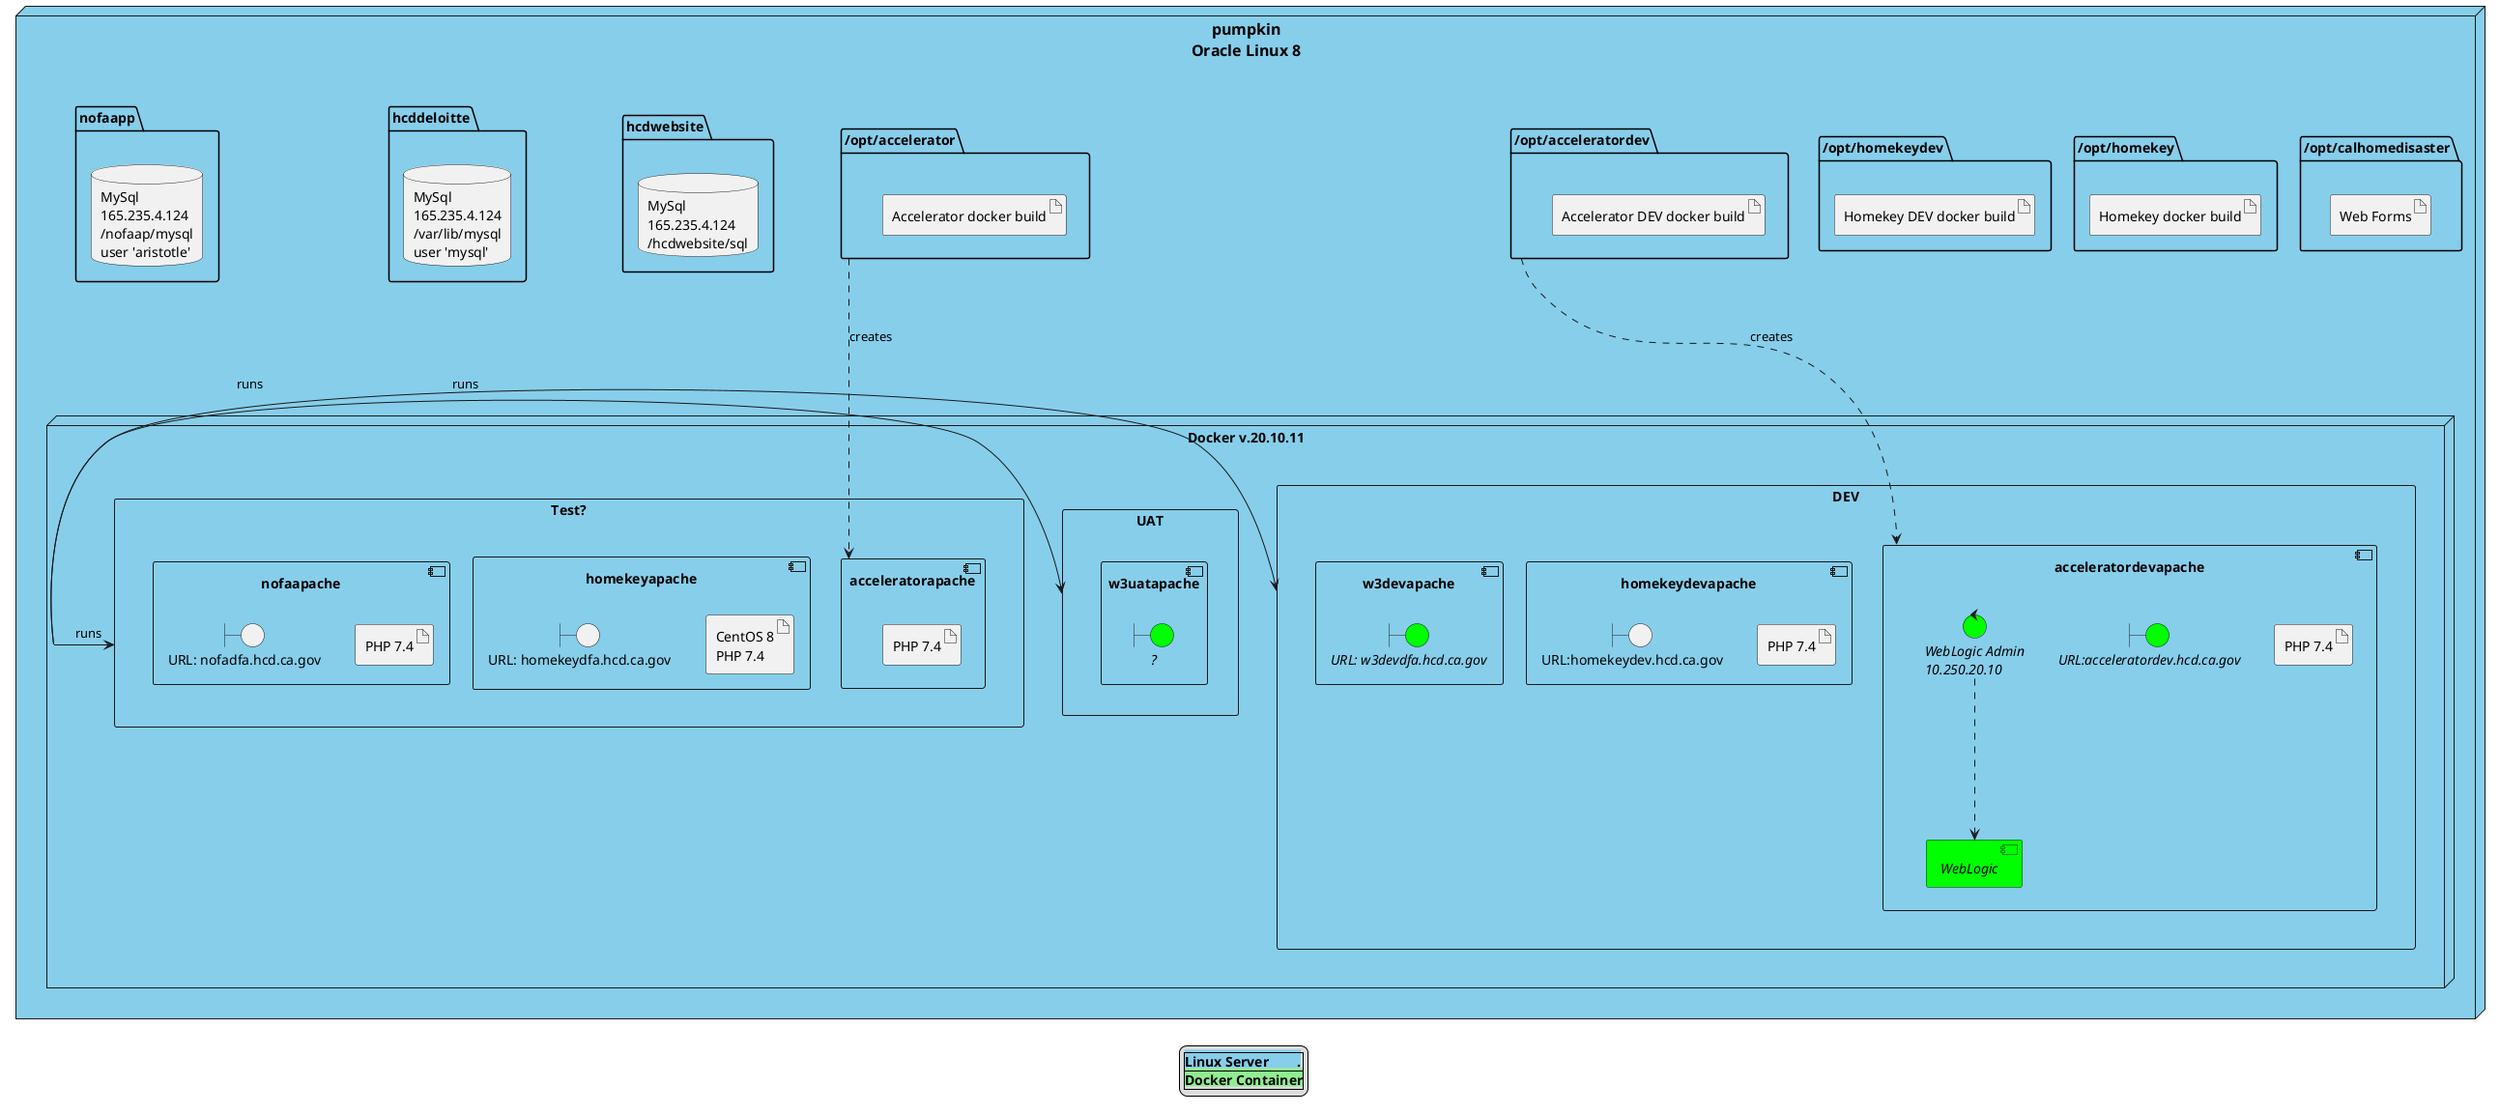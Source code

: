 @startuml "Docker Containers on pumpkin"
'!theme sketchy-outline
hide stereotype

'skinparam linetype ortho

<style>
  ' Styles to apply to components to indicate something of note:
  ' in-scope (<<i>>)
  .i {
    BackgroundColor SkyBlue
    FontStyle bold
    FontSize 16
  }
  .dockany {
    BackgroundColor LimeGreen
    FontStyle bold
    'FontColor DarkGray
    FontSize 14
  }
 .dockproxy {
    BackgroundColor Gold
    'FontStyle italic
    'FontColor DarkGray
    FontSize 14
  }
  .dockprod {
    BackgroundColor DarkGreen
    FontStyle bold
    'FontColor DarkGray
    FontSize 14
  }

  .dockdev {
    BackgroundColor Lime
    FontStyle italic
    'FontColor DarkGray
    FontSize 14
  }

   .dockertest {
    BackgroundColor YellowGreen
    FontStyle italic
    'FontColor DarkGray
    FontSize 14
  }


}
</style>

legend
|<back:SkyBlue><b>Linux Server        .</b></back>|
|<back:LightGreen><b>Docker Container</b></back>|
endlegend

'title "HCD DEV/TEST Web/Drupal Deployment" 
   
   node "pumpkin\nOracle Linux 8" <<i>> as pumpkin8 {

  folder "/opt/calhomedisaster" as optacalhome {
      artifact "Web Forms"
      'artifact "Weblogic binaries"
      'artifact "Static html"

    }  

 folder "/opt/homekey" as opthomekey {
      artifact "Homekey docker build"
      'artifact "Weblogic binaries"
      'artifact "Static html"

    }  

    folder "/opt/homekeydev" as opthomekeydev {
      artifact "Homekey DEV docker build"
      'artifact "Weblogic binaries"
      'artifact "Static html"

    }  

   folder "/opt/acceleratordev" as optaccdev {
      artifact "Accelerator DEV docker build"
      'artifact "Weblogic binaries"
      'artifact "Static html"

    }   

   folder "/opt/accelerator" as optacc {
    
      artifact "Accelerator docker build"
      'artifact "Weblogic binaries"
      'artifact "Static html"
    }

    folder "hcdwebsite" {
      database "MySql\n165.235.4.124\n/hcdwebsite/sql" as dbhcd
    }

    folder "hcddeloitte" {
      database "MySql\n165.235.4.124\n/var/lib/mysql\nuser 'mysql'" as dbdel
    }

    folder "nofaapp" {
      database "MySql\n165.235.4.124\n/nofaap/mysql\nuser 'aristotle'" as dbnofa

    }


      node "Docker v.20.10.11" <<dockerany>> as docker { 

   


  rectangle "DEV" as boxdev {

    component  "acceleratordevapache" as dockaccdev {
      artifact "PHP 7.4" as phpaccdev
	    boundary  "URL:acceleratordev.hcd.ca.gov" <<dockdev>>
      control  "WebLogic Admin\n10.250.20.10" as boxdevwladm <<dockdev>>
      component "WebLogic" as boxdevwl <<dockdev>>
      boxdevwladm ...> boxdevwl

    } 

    component  "homekeydevapache"  {
      artifact "PHP 7.4" as phphomekeydev
	    boundary "URL:homekeydev.hcd.ca.gov"
    }

  component  "w3devapache"   {
    'artifact "PHP 7.4" as phpaccdev
	   boundary "URL: w3devdfa.hcd.ca.gov" <<dockdev>>
	   }
  }
  
 

  rectangle "UAT" as boxuat {

	  component  "w3uatapache"  {
      'artifact "PHP 7.4"
      boundary "?"  <<dockdev>>
	  }
  }

  rectangle "Test?" as boxother {
     
    component  "acceleratorapache" as dockacc   {
      boundary "?"  <<dockdev>>
      artifact "PHP 7.4" as phpacc
    }
  
    component  "homekeyapache"  {
      artifact "CentOS 8\nPHP 7.4" as confacc
      boundary "URL: homekeydfa.hcd.ca.gov"  
    }
 
    component  "nofaapache"   {
      artifact "PHP 7.4" as phpnofa
      boundary "URL: nofadfa.hcd.ca.gov"  
    }
  }
      }
   }


  docker -up-> boxdev :runs
  docker -right-> boxuat :runs
  docker -down-> boxother :runs
  optaccdev ...> dockaccdev :creates
  optacc ...> dockacc :creates
'webProxy -down-> webServers
'webProxy <..> webProxyFailOver
'webServers -down-> drupalServers
'drupalServers -down-> dbServers


@enduml